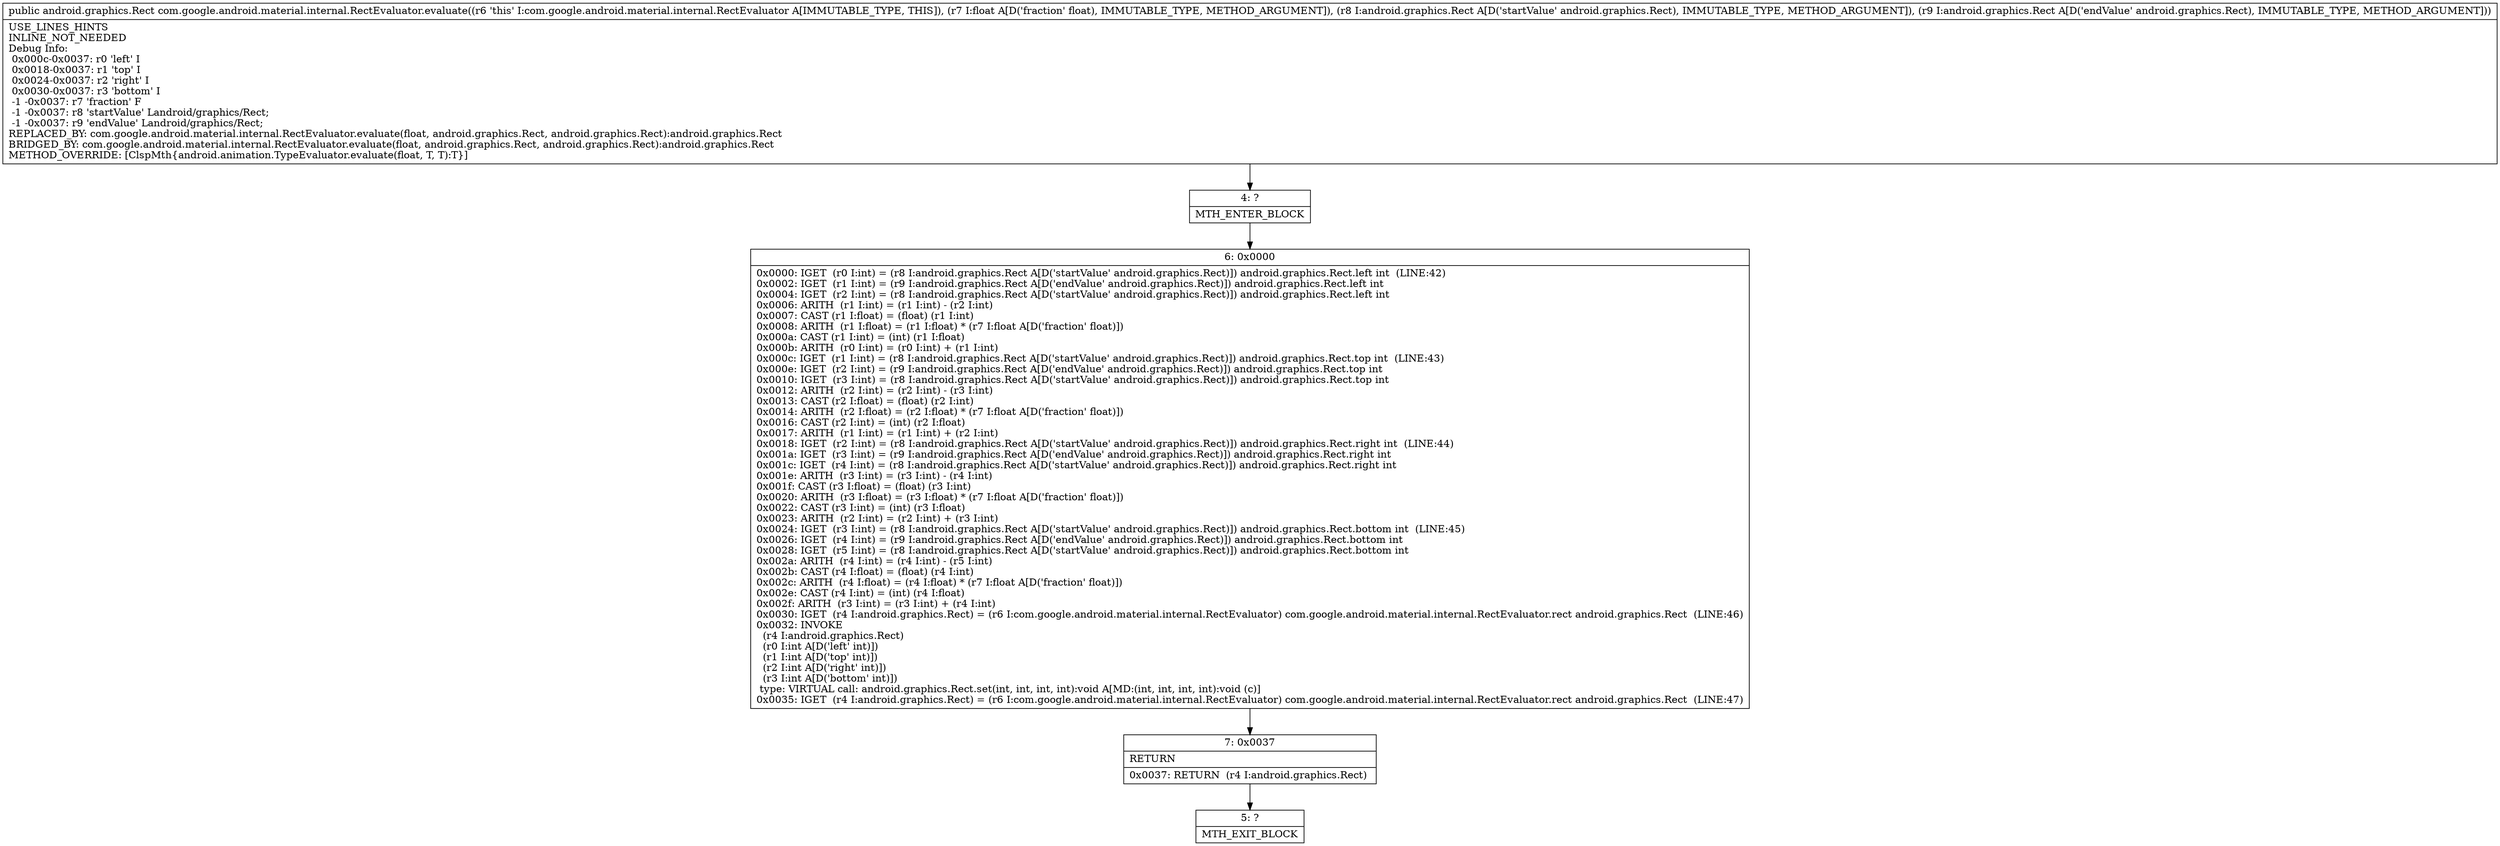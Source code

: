 digraph "CFG forcom.google.android.material.internal.RectEvaluator.evaluate(FLandroid\/graphics\/Rect;Landroid\/graphics\/Rect;)Landroid\/graphics\/Rect;" {
Node_4 [shape=record,label="{4\:\ ?|MTH_ENTER_BLOCK\l}"];
Node_6 [shape=record,label="{6\:\ 0x0000|0x0000: IGET  (r0 I:int) = (r8 I:android.graphics.Rect A[D('startValue' android.graphics.Rect)]) android.graphics.Rect.left int  (LINE:42)\l0x0002: IGET  (r1 I:int) = (r9 I:android.graphics.Rect A[D('endValue' android.graphics.Rect)]) android.graphics.Rect.left int \l0x0004: IGET  (r2 I:int) = (r8 I:android.graphics.Rect A[D('startValue' android.graphics.Rect)]) android.graphics.Rect.left int \l0x0006: ARITH  (r1 I:int) = (r1 I:int) \- (r2 I:int) \l0x0007: CAST (r1 I:float) = (float) (r1 I:int) \l0x0008: ARITH  (r1 I:float) = (r1 I:float) * (r7 I:float A[D('fraction' float)]) \l0x000a: CAST (r1 I:int) = (int) (r1 I:float) \l0x000b: ARITH  (r0 I:int) = (r0 I:int) + (r1 I:int) \l0x000c: IGET  (r1 I:int) = (r8 I:android.graphics.Rect A[D('startValue' android.graphics.Rect)]) android.graphics.Rect.top int  (LINE:43)\l0x000e: IGET  (r2 I:int) = (r9 I:android.graphics.Rect A[D('endValue' android.graphics.Rect)]) android.graphics.Rect.top int \l0x0010: IGET  (r3 I:int) = (r8 I:android.graphics.Rect A[D('startValue' android.graphics.Rect)]) android.graphics.Rect.top int \l0x0012: ARITH  (r2 I:int) = (r2 I:int) \- (r3 I:int) \l0x0013: CAST (r2 I:float) = (float) (r2 I:int) \l0x0014: ARITH  (r2 I:float) = (r2 I:float) * (r7 I:float A[D('fraction' float)]) \l0x0016: CAST (r2 I:int) = (int) (r2 I:float) \l0x0017: ARITH  (r1 I:int) = (r1 I:int) + (r2 I:int) \l0x0018: IGET  (r2 I:int) = (r8 I:android.graphics.Rect A[D('startValue' android.graphics.Rect)]) android.graphics.Rect.right int  (LINE:44)\l0x001a: IGET  (r3 I:int) = (r9 I:android.graphics.Rect A[D('endValue' android.graphics.Rect)]) android.graphics.Rect.right int \l0x001c: IGET  (r4 I:int) = (r8 I:android.graphics.Rect A[D('startValue' android.graphics.Rect)]) android.graphics.Rect.right int \l0x001e: ARITH  (r3 I:int) = (r3 I:int) \- (r4 I:int) \l0x001f: CAST (r3 I:float) = (float) (r3 I:int) \l0x0020: ARITH  (r3 I:float) = (r3 I:float) * (r7 I:float A[D('fraction' float)]) \l0x0022: CAST (r3 I:int) = (int) (r3 I:float) \l0x0023: ARITH  (r2 I:int) = (r2 I:int) + (r3 I:int) \l0x0024: IGET  (r3 I:int) = (r8 I:android.graphics.Rect A[D('startValue' android.graphics.Rect)]) android.graphics.Rect.bottom int  (LINE:45)\l0x0026: IGET  (r4 I:int) = (r9 I:android.graphics.Rect A[D('endValue' android.graphics.Rect)]) android.graphics.Rect.bottom int \l0x0028: IGET  (r5 I:int) = (r8 I:android.graphics.Rect A[D('startValue' android.graphics.Rect)]) android.graphics.Rect.bottom int \l0x002a: ARITH  (r4 I:int) = (r4 I:int) \- (r5 I:int) \l0x002b: CAST (r4 I:float) = (float) (r4 I:int) \l0x002c: ARITH  (r4 I:float) = (r4 I:float) * (r7 I:float A[D('fraction' float)]) \l0x002e: CAST (r4 I:int) = (int) (r4 I:float) \l0x002f: ARITH  (r3 I:int) = (r3 I:int) + (r4 I:int) \l0x0030: IGET  (r4 I:android.graphics.Rect) = (r6 I:com.google.android.material.internal.RectEvaluator) com.google.android.material.internal.RectEvaluator.rect android.graphics.Rect  (LINE:46)\l0x0032: INVOKE  \l  (r4 I:android.graphics.Rect)\l  (r0 I:int A[D('left' int)])\l  (r1 I:int A[D('top' int)])\l  (r2 I:int A[D('right' int)])\l  (r3 I:int A[D('bottom' int)])\l type: VIRTUAL call: android.graphics.Rect.set(int, int, int, int):void A[MD:(int, int, int, int):void (c)]\l0x0035: IGET  (r4 I:android.graphics.Rect) = (r6 I:com.google.android.material.internal.RectEvaluator) com.google.android.material.internal.RectEvaluator.rect android.graphics.Rect  (LINE:47)\l}"];
Node_7 [shape=record,label="{7\:\ 0x0037|RETURN\l|0x0037: RETURN  (r4 I:android.graphics.Rect) \l}"];
Node_5 [shape=record,label="{5\:\ ?|MTH_EXIT_BLOCK\l}"];
MethodNode[shape=record,label="{public android.graphics.Rect com.google.android.material.internal.RectEvaluator.evaluate((r6 'this' I:com.google.android.material.internal.RectEvaluator A[IMMUTABLE_TYPE, THIS]), (r7 I:float A[D('fraction' float), IMMUTABLE_TYPE, METHOD_ARGUMENT]), (r8 I:android.graphics.Rect A[D('startValue' android.graphics.Rect), IMMUTABLE_TYPE, METHOD_ARGUMENT]), (r9 I:android.graphics.Rect A[D('endValue' android.graphics.Rect), IMMUTABLE_TYPE, METHOD_ARGUMENT]))  | USE_LINES_HINTS\lINLINE_NOT_NEEDED\lDebug Info:\l  0x000c\-0x0037: r0 'left' I\l  0x0018\-0x0037: r1 'top' I\l  0x0024\-0x0037: r2 'right' I\l  0x0030\-0x0037: r3 'bottom' I\l  \-1 \-0x0037: r7 'fraction' F\l  \-1 \-0x0037: r8 'startValue' Landroid\/graphics\/Rect;\l  \-1 \-0x0037: r9 'endValue' Landroid\/graphics\/Rect;\lREPLACED_BY: com.google.android.material.internal.RectEvaluator.evaluate(float, android.graphics.Rect, android.graphics.Rect):android.graphics.Rect\lBRIDGED_BY: com.google.android.material.internal.RectEvaluator.evaluate(float, android.graphics.Rect, android.graphics.Rect):android.graphics.Rect\lMETHOD_OVERRIDE: [ClspMth\{android.animation.TypeEvaluator.evaluate(float, T, T):T\}]\l}"];
MethodNode -> Node_4;Node_4 -> Node_6;
Node_6 -> Node_7;
Node_7 -> Node_5;
}

